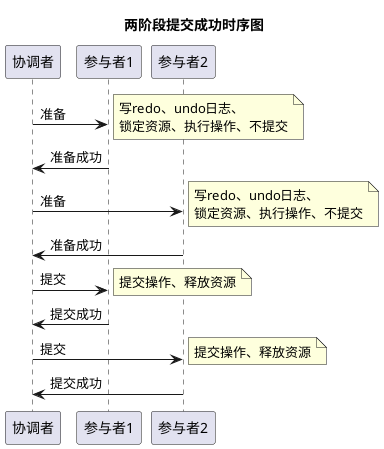 @startuml

title 两阶段提交成功时序图

协调者 -> 参与者1: 准备
note right
写redo、undo日志、
锁定资源、执行操作、不提交
end note
协调者 <- 参与者1: 准备成功

协调者 -> 参与者2: 准备
note right
写redo、undo日志、
锁定资源、执行操作、不提交
end note
协调者 <- 参与者2: 准备成功

协调者 -> 参与者1: 提交
note right: 提交操作、释放资源
协调者 <- 参与者1: 提交成功

协调者 -> 参与者2: 提交
note right: 提交操作、释放资源
协调者 <- 参与者2: 提交成功

@enduml